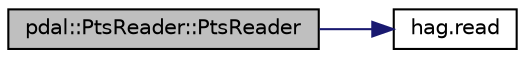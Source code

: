 digraph "pdal::PtsReader::PtsReader"
{
  edge [fontname="Helvetica",fontsize="10",labelfontname="Helvetica",labelfontsize="10"];
  node [fontname="Helvetica",fontsize="10",shape=record];
  rankdir="LR";
  Node1 [label="pdal::PtsReader::PtsReader",height=0.2,width=0.4,color="black", fillcolor="grey75", style="filled", fontcolor="black"];
  Node1 -> Node2 [color="midnightblue",fontsize="10",style="solid",fontname="Helvetica"];
  Node2 [label="hag.read",height=0.2,width=0.4,color="black", fillcolor="white", style="filled",URL="$namespacehag.html#acad63bbd5fdda01bf56ff6aae70a0192"];
}
